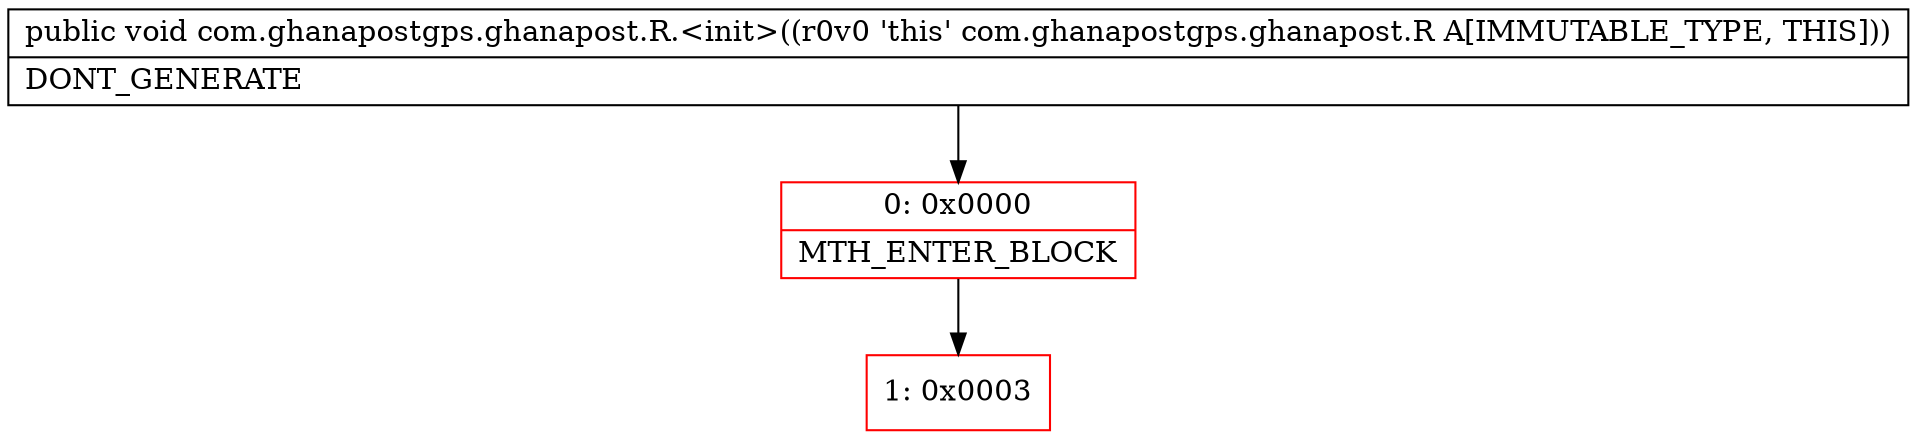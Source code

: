 digraph "CFG forcom.ghanapostgps.ghanapost.R.\<init\>()V" {
subgraph cluster_Region_363492306 {
label = "R(0)";
node [shape=record,color=blue];
}
Node_0 [shape=record,color=red,label="{0\:\ 0x0000|MTH_ENTER_BLOCK\l}"];
Node_1 [shape=record,color=red,label="{1\:\ 0x0003}"];
MethodNode[shape=record,label="{public void com.ghanapostgps.ghanapost.R.\<init\>((r0v0 'this' com.ghanapostgps.ghanapost.R A[IMMUTABLE_TYPE, THIS]))  | DONT_GENERATE\l}"];
MethodNode -> Node_0;
Node_0 -> Node_1;
}

